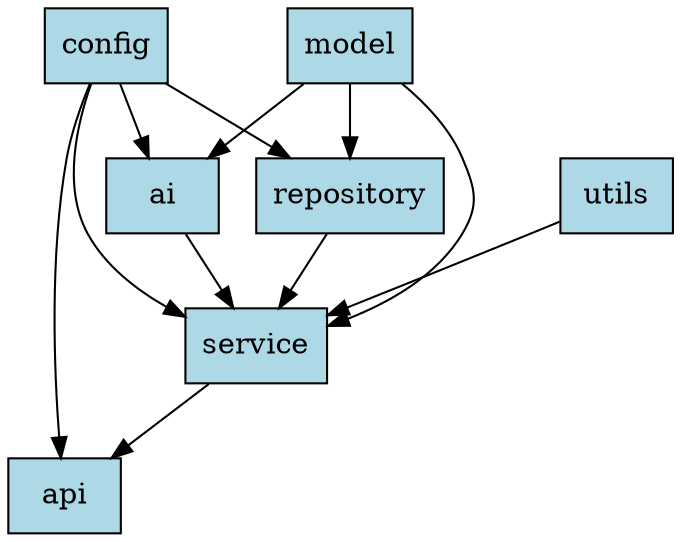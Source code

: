 digraph module_dependencies {
    node [shape=box, style=filled, fillcolor=lightblue];
    
    api;
    service -> api;
    config -> api;
    service;
    repository -> service;
    model -> service;
    config -> service;
    utils -> service;
    ai -> service;
    repository;
    model -> repository;
    config -> repository;
    model;
    config;
    utils;
    ai;
    model -> ai;
    config -> ai;
}
